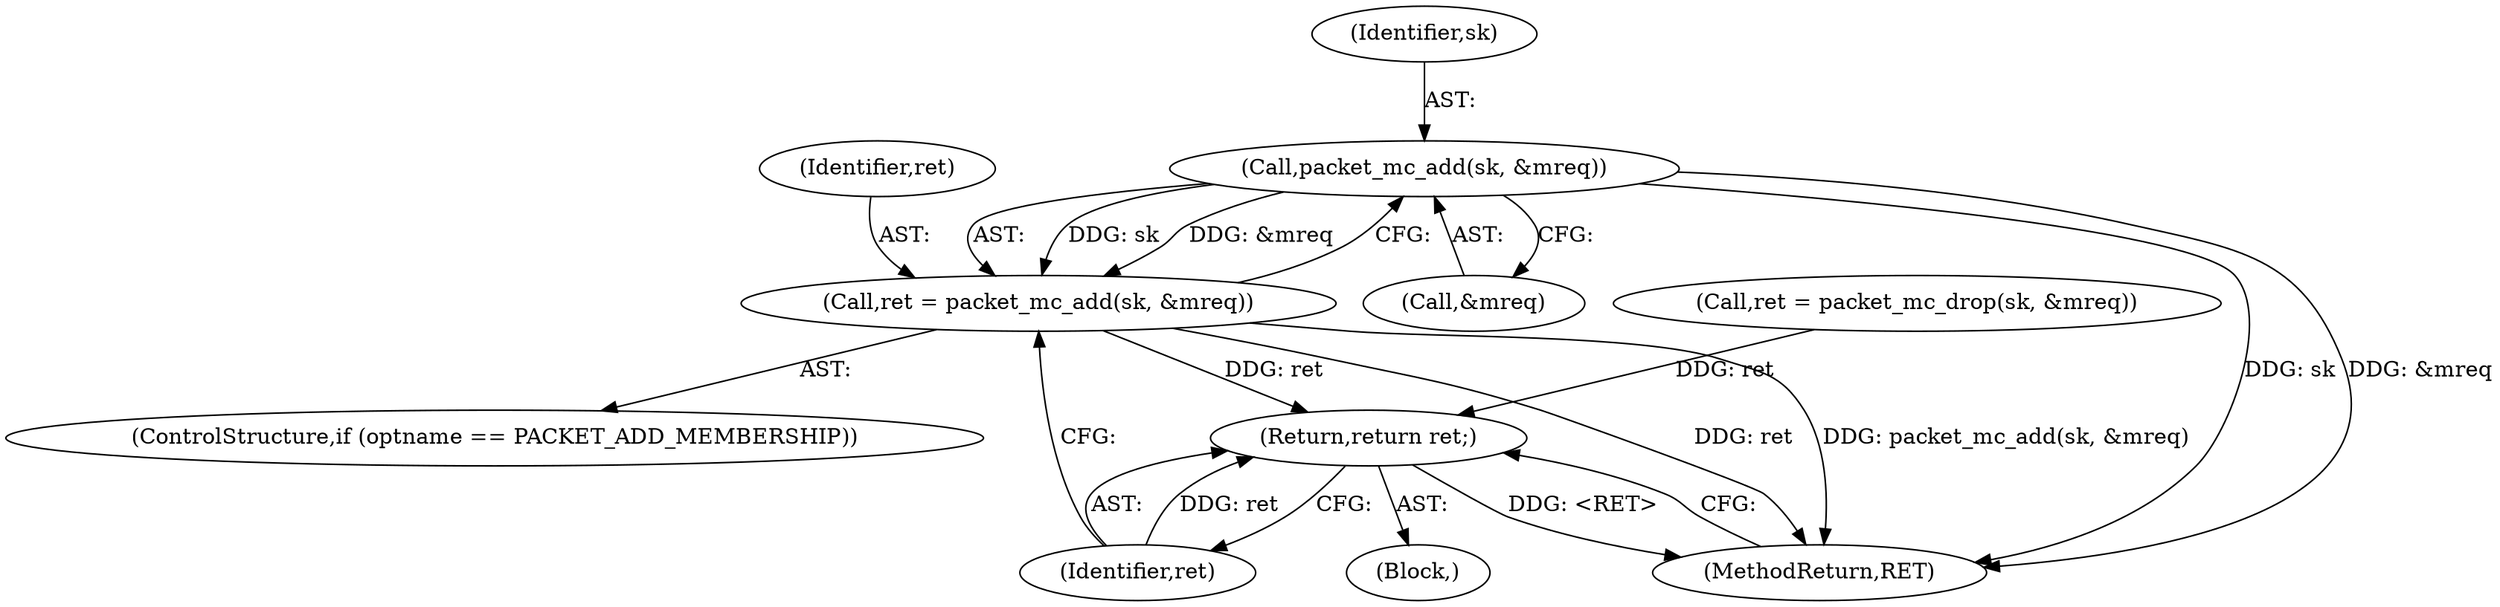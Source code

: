 digraph "0_linux_84ac7260236a49c79eede91617700174c2c19b0c_0@pointer" {
"1000178" [label="(Call,packet_mc_add(sk, &mreq))"];
"1000176" [label="(Call,ret = packet_mc_add(sk, &mreq))"];
"1000189" [label="(Return,return ret;)"];
"1000190" [label="(Identifier,ret)"];
"1000177" [label="(Identifier,ret)"];
"1000189" [label="(Return,return ret;)"];
"1000176" [label="(Call,ret = packet_mc_add(sk, &mreq))"];
"1000683" [label="(MethodReturn,RET)"];
"1000172" [label="(ControlStructure,if (optname == PACKET_ADD_MEMBERSHIP))"];
"1000179" [label="(Identifier,sk)"];
"1000131" [label="(Block,)"];
"1000178" [label="(Call,packet_mc_add(sk, &mreq))"];
"1000183" [label="(Call,ret = packet_mc_drop(sk, &mreq))"];
"1000180" [label="(Call,&mreq)"];
"1000178" -> "1000176"  [label="AST: "];
"1000178" -> "1000180"  [label="CFG: "];
"1000179" -> "1000178"  [label="AST: "];
"1000180" -> "1000178"  [label="AST: "];
"1000176" -> "1000178"  [label="CFG: "];
"1000178" -> "1000683"  [label="DDG: sk"];
"1000178" -> "1000683"  [label="DDG: &mreq"];
"1000178" -> "1000176"  [label="DDG: sk"];
"1000178" -> "1000176"  [label="DDG: &mreq"];
"1000176" -> "1000172"  [label="AST: "];
"1000177" -> "1000176"  [label="AST: "];
"1000190" -> "1000176"  [label="CFG: "];
"1000176" -> "1000683"  [label="DDG: packet_mc_add(sk, &mreq)"];
"1000176" -> "1000683"  [label="DDG: ret"];
"1000176" -> "1000189"  [label="DDG: ret"];
"1000189" -> "1000131"  [label="AST: "];
"1000189" -> "1000190"  [label="CFG: "];
"1000190" -> "1000189"  [label="AST: "];
"1000683" -> "1000189"  [label="CFG: "];
"1000189" -> "1000683"  [label="DDG: <RET>"];
"1000190" -> "1000189"  [label="DDG: ret"];
"1000183" -> "1000189"  [label="DDG: ret"];
}
